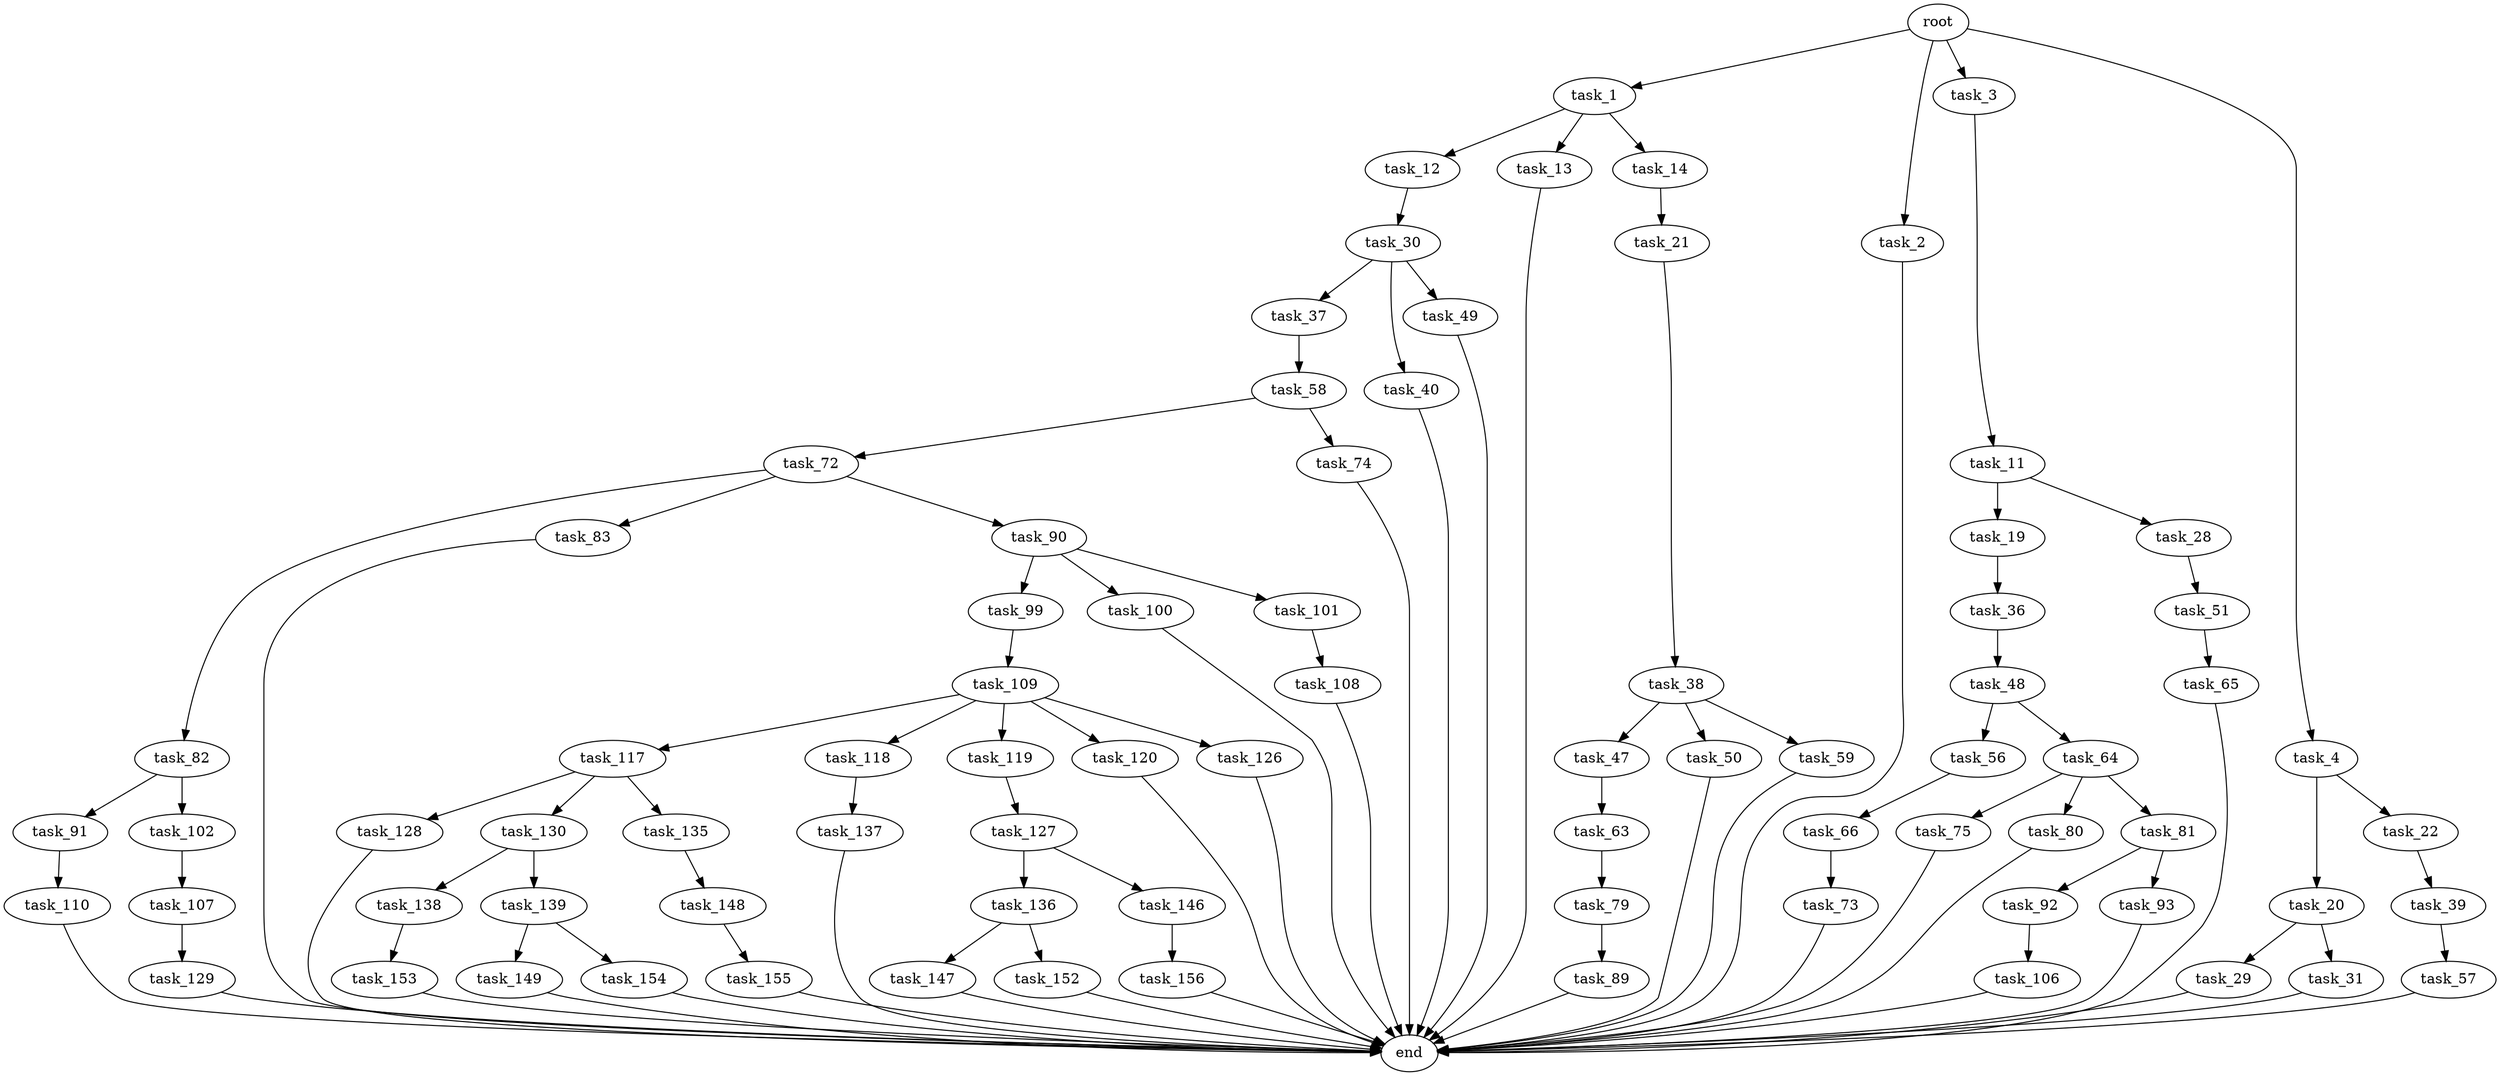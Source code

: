 digraph G {
  root [size="0.000000"];
  task_1 [size="1385617790.000000"];
  task_2 [size="549755813888.000000"];
  task_3 [size="1529187680.000000"];
  task_4 [size="368293445632.000000"];
  task_12 [size="549755813888.000000"];
  task_13 [size="28991029248.000000"];
  task_14 [size="17503289192.000000"];
  end [size="0.000000"];
  task_11 [size="68719476736.000000"];
  task_20 [size="794730228760.000000"];
  task_22 [size="28991029248.000000"];
  task_19 [size="1073741824000.000000"];
  task_28 [size="7880295584.000000"];
  task_30 [size="35260922260.000000"];
  task_21 [size="739234638186.000000"];
  task_36 [size="25902036072.000000"];
  task_29 [size="11281994558.000000"];
  task_31 [size="137428388016.000000"];
  task_38 [size="10651419309.000000"];
  task_39 [size="218299563040.000000"];
  task_51 [size="14798653692.000000"];
  task_37 [size="124053612100.000000"];
  task_40 [size="47399187725.000000"];
  task_49 [size="10353516582.000000"];
  task_48 [size="293806677879.000000"];
  task_58 [size="18332215230.000000"];
  task_47 [size="368293445632.000000"];
  task_50 [size="16659334355.000000"];
  task_59 [size="264307711270.000000"];
  task_57 [size="549755813888.000000"];
  task_63 [size="23411677524.000000"];
  task_56 [size="44905852170.000000"];
  task_64 [size="180104896159.000000"];
  task_65 [size="26596406778.000000"];
  task_66 [size="604264389.000000"];
  task_72 [size="8589934592.000000"];
  task_74 [size="2194810473.000000"];
  task_79 [size="28991029248.000000"];
  task_75 [size="13213555080.000000"];
  task_80 [size="1073741824000.000000"];
  task_81 [size="231928233984.000000"];
  task_73 [size="28991029248.000000"];
  task_82 [size="19665217899.000000"];
  task_83 [size="25574781669.000000"];
  task_90 [size="28991029248.000000"];
  task_89 [size="1237747158.000000"];
  task_92 [size="93642839800.000000"];
  task_93 [size="1392041228332.000000"];
  task_91 [size="1594633547.000000"];
  task_102 [size="160686654051.000000"];
  task_99 [size="68719476736.000000"];
  task_100 [size="293457668770.000000"];
  task_101 [size="102093502745.000000"];
  task_110 [size="231928233984.000000"];
  task_106 [size="554581309212.000000"];
  task_109 [size="1073741824000.000000"];
  task_108 [size="651796023.000000"];
  task_107 [size="782757789696.000000"];
  task_129 [size="152571198048.000000"];
  task_117 [size="24812881811.000000"];
  task_118 [size="549755813888.000000"];
  task_119 [size="28991029248.000000"];
  task_120 [size="651452831388.000000"];
  task_126 [size="47030188384.000000"];
  task_128 [size="3916724614.000000"];
  task_130 [size="120350314313.000000"];
  task_135 [size="28991029248.000000"];
  task_137 [size="320588328922.000000"];
  task_127 [size="11838994332.000000"];
  task_136 [size="6023803309.000000"];
  task_146 [size="549755813888.000000"];
  task_138 [size="24286214402.000000"];
  task_139 [size="791364260700.000000"];
  task_148 [size="134217728000.000000"];
  task_147 [size="948588935794.000000"];
  task_152 [size="68719476736.000000"];
  task_153 [size="8589934592.000000"];
  task_149 [size="37556307960.000000"];
  task_154 [size="471030218308.000000"];
  task_156 [size="25834386890.000000"];
  task_155 [size="4615202754.000000"];

  root -> task_1 [size="1.000000"];
  root -> task_2 [size="1.000000"];
  root -> task_3 [size="1.000000"];
  root -> task_4 [size="1.000000"];
  task_1 -> task_12 [size="33554432.000000"];
  task_1 -> task_13 [size="33554432.000000"];
  task_1 -> task_14 [size="33554432.000000"];
  task_2 -> end [size="1.000000"];
  task_3 -> task_11 [size="75497472.000000"];
  task_4 -> task_20 [size="411041792.000000"];
  task_4 -> task_22 [size="411041792.000000"];
  task_12 -> task_30 [size="536870912.000000"];
  task_13 -> end [size="1.000000"];
  task_14 -> task_21 [size="536870912.000000"];
  task_11 -> task_19 [size="134217728.000000"];
  task_11 -> task_28 [size="134217728.000000"];
  task_20 -> task_29 [size="536870912.000000"];
  task_20 -> task_31 [size="536870912.000000"];
  task_22 -> task_39 [size="75497472.000000"];
  task_19 -> task_36 [size="838860800.000000"];
  task_28 -> task_51 [size="209715200.000000"];
  task_30 -> task_37 [size="33554432.000000"];
  task_30 -> task_40 [size="33554432.000000"];
  task_30 -> task_49 [size="33554432.000000"];
  task_21 -> task_38 [size="679477248.000000"];
  task_36 -> task_48 [size="134217728.000000"];
  task_29 -> end [size="1.000000"];
  task_31 -> end [size="1.000000"];
  task_38 -> task_47 [size="209715200.000000"];
  task_38 -> task_50 [size="209715200.000000"];
  task_38 -> task_59 [size="209715200.000000"];
  task_39 -> task_57 [size="536870912.000000"];
  task_51 -> task_65 [size="536870912.000000"];
  task_37 -> task_58 [size="209715200.000000"];
  task_40 -> end [size="1.000000"];
  task_49 -> end [size="1.000000"];
  task_48 -> task_56 [size="301989888.000000"];
  task_48 -> task_64 [size="301989888.000000"];
  task_58 -> task_72 [size="411041792.000000"];
  task_58 -> task_74 [size="411041792.000000"];
  task_47 -> task_63 [size="411041792.000000"];
  task_50 -> end [size="1.000000"];
  task_59 -> end [size="1.000000"];
  task_57 -> end [size="1.000000"];
  task_63 -> task_79 [size="536870912.000000"];
  task_56 -> task_66 [size="33554432.000000"];
  task_64 -> task_75 [size="838860800.000000"];
  task_64 -> task_80 [size="838860800.000000"];
  task_64 -> task_81 [size="838860800.000000"];
  task_65 -> end [size="1.000000"];
  task_66 -> task_73 [size="33554432.000000"];
  task_72 -> task_82 [size="33554432.000000"];
  task_72 -> task_83 [size="33554432.000000"];
  task_72 -> task_90 [size="33554432.000000"];
  task_74 -> end [size="1.000000"];
  task_79 -> task_89 [size="75497472.000000"];
  task_75 -> end [size="1.000000"];
  task_80 -> end [size="1.000000"];
  task_81 -> task_92 [size="301989888.000000"];
  task_81 -> task_93 [size="301989888.000000"];
  task_73 -> end [size="1.000000"];
  task_82 -> task_91 [size="411041792.000000"];
  task_82 -> task_102 [size="411041792.000000"];
  task_83 -> end [size="1.000000"];
  task_90 -> task_99 [size="75497472.000000"];
  task_90 -> task_100 [size="75497472.000000"];
  task_90 -> task_101 [size="75497472.000000"];
  task_89 -> end [size="1.000000"];
  task_92 -> task_106 [size="75497472.000000"];
  task_93 -> end [size="1.000000"];
  task_91 -> task_110 [size="33554432.000000"];
  task_102 -> task_107 [size="411041792.000000"];
  task_99 -> task_109 [size="134217728.000000"];
  task_100 -> end [size="1.000000"];
  task_101 -> task_108 [size="75497472.000000"];
  task_110 -> end [size="1.000000"];
  task_106 -> end [size="1.000000"];
  task_109 -> task_117 [size="838860800.000000"];
  task_109 -> task_118 [size="838860800.000000"];
  task_109 -> task_119 [size="838860800.000000"];
  task_109 -> task_120 [size="838860800.000000"];
  task_109 -> task_126 [size="838860800.000000"];
  task_108 -> end [size="1.000000"];
  task_107 -> task_129 [size="679477248.000000"];
  task_129 -> end [size="1.000000"];
  task_117 -> task_128 [size="33554432.000000"];
  task_117 -> task_130 [size="33554432.000000"];
  task_117 -> task_135 [size="33554432.000000"];
  task_118 -> task_137 [size="536870912.000000"];
  task_119 -> task_127 [size="75497472.000000"];
  task_120 -> end [size="1.000000"];
  task_126 -> end [size="1.000000"];
  task_128 -> end [size="1.000000"];
  task_130 -> task_138 [size="209715200.000000"];
  task_130 -> task_139 [size="209715200.000000"];
  task_135 -> task_148 [size="75497472.000000"];
  task_137 -> end [size="1.000000"];
  task_127 -> task_136 [size="536870912.000000"];
  task_127 -> task_146 [size="536870912.000000"];
  task_136 -> task_147 [size="301989888.000000"];
  task_136 -> task_152 [size="301989888.000000"];
  task_146 -> task_156 [size="536870912.000000"];
  task_138 -> task_153 [size="679477248.000000"];
  task_139 -> task_149 [size="536870912.000000"];
  task_139 -> task_154 [size="536870912.000000"];
  task_148 -> task_155 [size="209715200.000000"];
  task_147 -> end [size="1.000000"];
  task_152 -> end [size="1.000000"];
  task_153 -> end [size="1.000000"];
  task_149 -> end [size="1.000000"];
  task_154 -> end [size="1.000000"];
  task_156 -> end [size="1.000000"];
  task_155 -> end [size="1.000000"];
}
